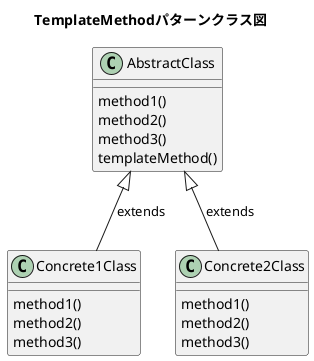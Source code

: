 @startuml
title TemplateMethodパターンクラス図

' 抽象クラス役
class AbstractClass{
    method1()
    method2()
    method3()
    templateMethod()
}

' 具象クラス
class Concrete1Class{
    method1()
    method2()
    method3()
}

' 抽象クラス2
class Concrete2Class{
    method1()
    method2()
    method3()
}

' 配置指定
AbstractClass <|-- Concrete1Class : extends
AbstractClass <|-- Concrete2Class : extends

@enduml